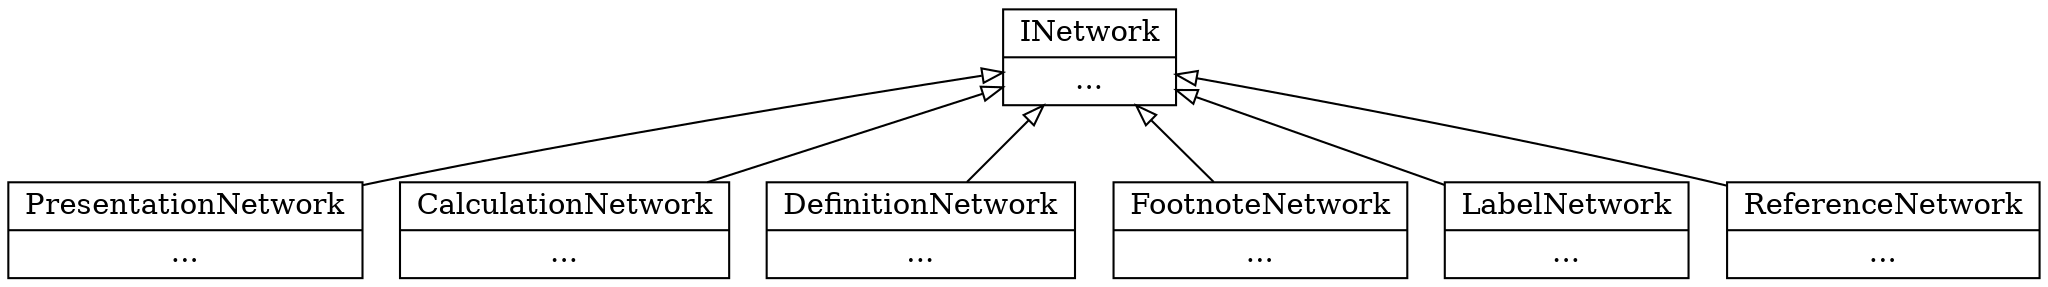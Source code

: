 digraph "classes_brel_networks" {
rankdir=BT
charset="utf-8"
"brel.networks.presentation_network.PresentationNetwork" [color="black", fontcolor="black", label=<{PresentationNetwork| ... }>, shape="record", style="solid"];
"brel.networks.calculation_network.CalculationNetwork" [color="black", fontcolor="black", label=<{CalculationNetwork| ... }>, shape="record", style="solid"];
"brel.networks.definition_network.DefinitionNetwork" [color="black", fontcolor="black", label=<{DefinitionNetwork| ... }>, shape="record", style="solid"];
"brel.networks.footnote_network.FootnoteNetwork" [color="black", fontcolor="black", label=<{FootnoteNetwork| ... }>, shape="record", style="solid"];
"brel.networks.i_network.INetwork" [color="black", fontcolor="black", label=<{INetwork| ... }>, shape="record", style="solid"];
"brel.networks.label_network.LabelNetwork" [color="black", fontcolor="black", label=<{LabelNetwork| ... }>, shape="record", style="solid"];
"brel.networks.reference_network.ReferenceNetwork" [color="black", fontcolor="black", label=<{ReferenceNetwork| ...}>, shape="record", style="solid"];
"brel.networks.definition_network.DefinitionNetwork" -> "brel.networks.i_network.INetwork" [arrowhead="empty", arrowtail="none"];
"brel.networks.footnote_network.FootnoteNetwork" -> "brel.networks.i_network.INetwork" [arrowhead="empty", arrowtail="none"];
"brel.networks.label_network.LabelNetwork" -> "brel.networks.i_network.INetwork" [arrowhead="empty", arrowtail="none"];
"brel.networks.presentation_network.PresentationNetwork" -> "brel.networks.i_network.INetwork" [arrowhead="empty", arrowtail="none"];
"brel.networks.reference_network.ReferenceNetwork" -> "brel.networks.i_network.INetwork" [arrowhead="empty", arrowtail="none"];
"brel.networks.calculation_network.CalculationNetwork" -> "brel.networks.i_network.INetwork" [arrowhead="empty", arrowtail="none"];
}
